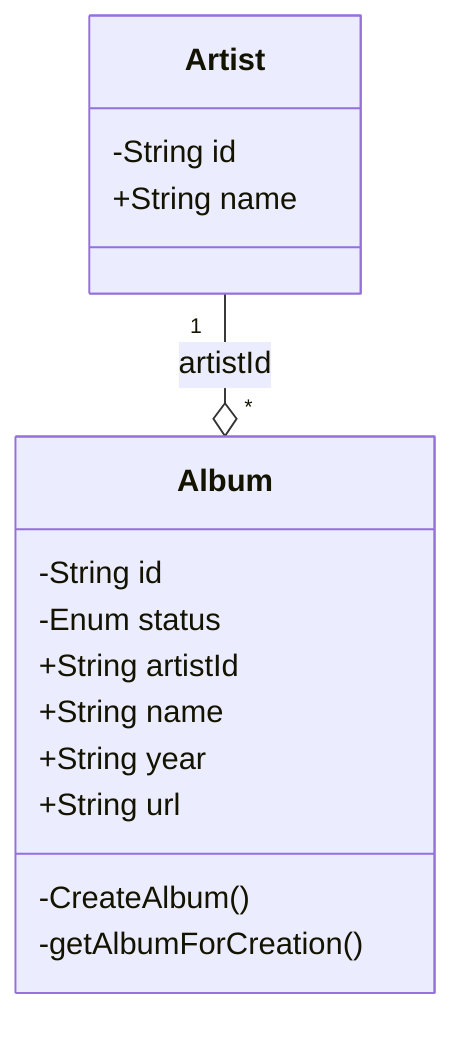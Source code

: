 classDiagram
    Artist "1" --o "*" Album : artistId

    class Artist {
        -String id
        +String name
    }
    class Album { 
        -String id
        -Enum status
        +String artistId
        +String name
        +String year
        +String url
        -CreateAlbum()
        -getAlbumForCreation()
    }